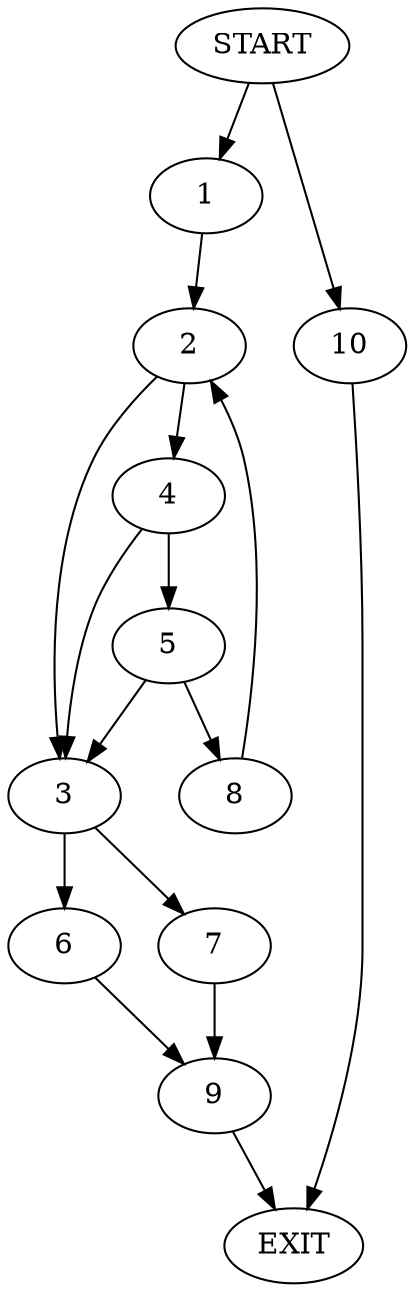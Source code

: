 digraph {
0 [label="START"]
11 [label="EXIT"]
0 -> 1
1 -> 2
2 -> 3
2 -> 4
4 -> 5
4 -> 3
3 -> 6
3 -> 7
5 -> 8
5 -> 3
8 -> 2
6 -> 9
7 -> 9
9 -> 11
0 -> 10
10 -> 11
}

